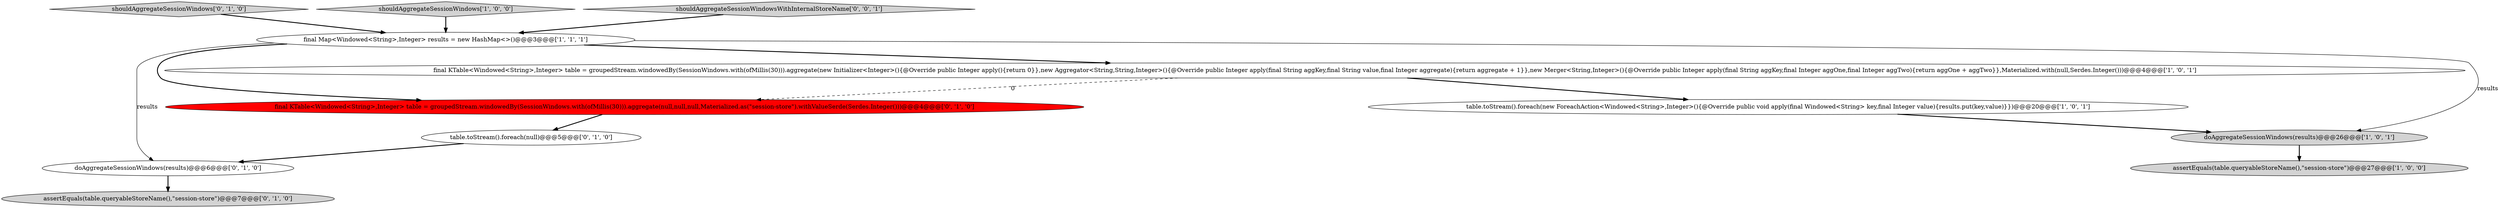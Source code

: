 digraph {
10 [style = filled, label = "shouldAggregateSessionWindows['0', '1', '0']", fillcolor = lightgray, shape = diamond image = "AAA0AAABBB2BBB"];
0 [style = filled, label = "final Map<Windowed<String>,Integer> results = new HashMap<>()@@@3@@@['1', '1', '1']", fillcolor = white, shape = ellipse image = "AAA0AAABBB1BBB"];
2 [style = filled, label = "shouldAggregateSessionWindows['1', '0', '0']", fillcolor = lightgray, shape = diamond image = "AAA0AAABBB1BBB"];
9 [style = filled, label = "table.toStream().foreach(null)@@@5@@@['0', '1', '0']", fillcolor = white, shape = ellipse image = "AAA0AAABBB2BBB"];
4 [style = filled, label = "table.toStream().foreach(new ForeachAction<Windowed<String>,Integer>(){@Override public void apply(final Windowed<String> key,final Integer value){results.put(key,value)}})@@@20@@@['1', '0', '1']", fillcolor = white, shape = ellipse image = "AAA0AAABBB1BBB"];
6 [style = filled, label = "doAggregateSessionWindows(results)@@@6@@@['0', '1', '0']", fillcolor = white, shape = ellipse image = "AAA0AAABBB2BBB"];
8 [style = filled, label = "final KTable<Windowed<String>,Integer> table = groupedStream.windowedBy(SessionWindows.with(ofMillis(30))).aggregate(null,null,null,Materialized.as(\"session-store\").withValueSerde(Serdes.Integer()))@@@4@@@['0', '1', '0']", fillcolor = red, shape = ellipse image = "AAA1AAABBB2BBB"];
5 [style = filled, label = "doAggregateSessionWindows(results)@@@26@@@['1', '0', '1']", fillcolor = lightgray, shape = ellipse image = "AAA0AAABBB1BBB"];
3 [style = filled, label = "final KTable<Windowed<String>,Integer> table = groupedStream.windowedBy(SessionWindows.with(ofMillis(30))).aggregate(new Initializer<Integer>(){@Override public Integer apply(){return 0}},new Aggregator<String,String,Integer>(){@Override public Integer apply(final String aggKey,final String value,final Integer aggregate){return aggregate + 1}},new Merger<String,Integer>(){@Override public Integer apply(final String aggKey,final Integer aggOne,final Integer aggTwo){return aggOne + aggTwo}},Materialized.with(null,Serdes.Integer()))@@@4@@@['1', '0', '1']", fillcolor = white, shape = ellipse image = "AAA0AAABBB1BBB"];
11 [style = filled, label = "shouldAggregateSessionWindowsWithInternalStoreName['0', '0', '1']", fillcolor = lightgray, shape = diamond image = "AAA0AAABBB3BBB"];
1 [style = filled, label = "assertEquals(table.queryableStoreName(),\"session-store\")@@@27@@@['1', '0', '0']", fillcolor = lightgray, shape = ellipse image = "AAA0AAABBB1BBB"];
7 [style = filled, label = "assertEquals(table.queryableStoreName(),\"session-store\")@@@7@@@['0', '1', '0']", fillcolor = lightgray, shape = ellipse image = "AAA0AAABBB2BBB"];
0->3 [style = bold, label=""];
3->8 [style = dashed, label="0"];
5->1 [style = bold, label=""];
2->0 [style = bold, label=""];
11->0 [style = bold, label=""];
6->7 [style = bold, label=""];
0->5 [style = solid, label="results"];
0->6 [style = solid, label="results"];
4->5 [style = bold, label=""];
3->4 [style = bold, label=""];
10->0 [style = bold, label=""];
9->6 [style = bold, label=""];
0->8 [style = bold, label=""];
8->9 [style = bold, label=""];
}
